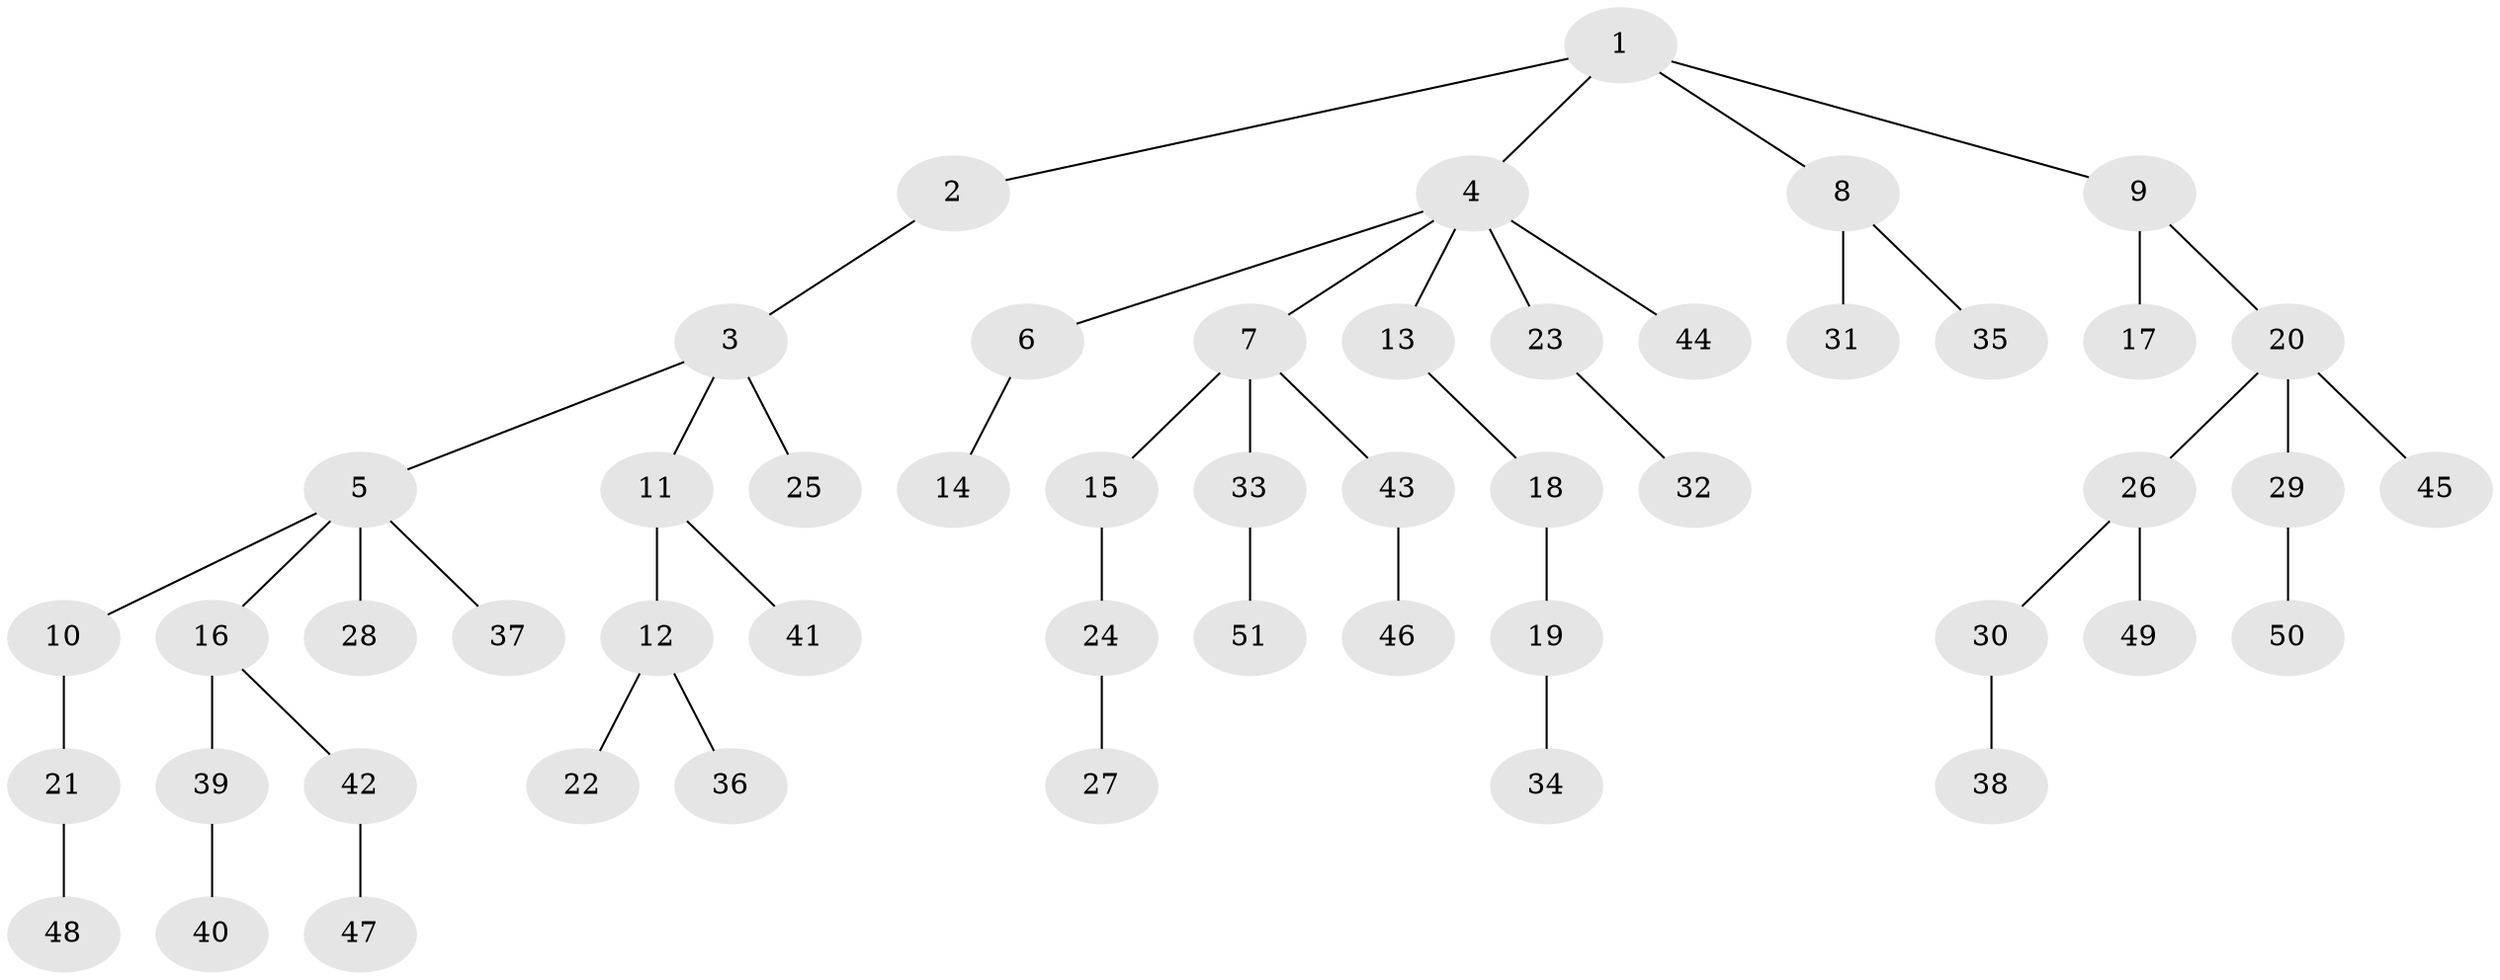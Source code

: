 // Generated by graph-tools (version 1.1) at 2025/37/03/09/25 02:37:07]
// undirected, 51 vertices, 50 edges
graph export_dot {
graph [start="1"]
  node [color=gray90,style=filled];
  1;
  2;
  3;
  4;
  5;
  6;
  7;
  8;
  9;
  10;
  11;
  12;
  13;
  14;
  15;
  16;
  17;
  18;
  19;
  20;
  21;
  22;
  23;
  24;
  25;
  26;
  27;
  28;
  29;
  30;
  31;
  32;
  33;
  34;
  35;
  36;
  37;
  38;
  39;
  40;
  41;
  42;
  43;
  44;
  45;
  46;
  47;
  48;
  49;
  50;
  51;
  1 -- 2;
  1 -- 4;
  1 -- 8;
  1 -- 9;
  2 -- 3;
  3 -- 5;
  3 -- 11;
  3 -- 25;
  4 -- 6;
  4 -- 7;
  4 -- 13;
  4 -- 23;
  4 -- 44;
  5 -- 10;
  5 -- 16;
  5 -- 28;
  5 -- 37;
  6 -- 14;
  7 -- 15;
  7 -- 33;
  7 -- 43;
  8 -- 31;
  8 -- 35;
  9 -- 17;
  9 -- 20;
  10 -- 21;
  11 -- 12;
  11 -- 41;
  12 -- 22;
  12 -- 36;
  13 -- 18;
  15 -- 24;
  16 -- 39;
  16 -- 42;
  18 -- 19;
  19 -- 34;
  20 -- 26;
  20 -- 29;
  20 -- 45;
  21 -- 48;
  23 -- 32;
  24 -- 27;
  26 -- 30;
  26 -- 49;
  29 -- 50;
  30 -- 38;
  33 -- 51;
  39 -- 40;
  42 -- 47;
  43 -- 46;
}
